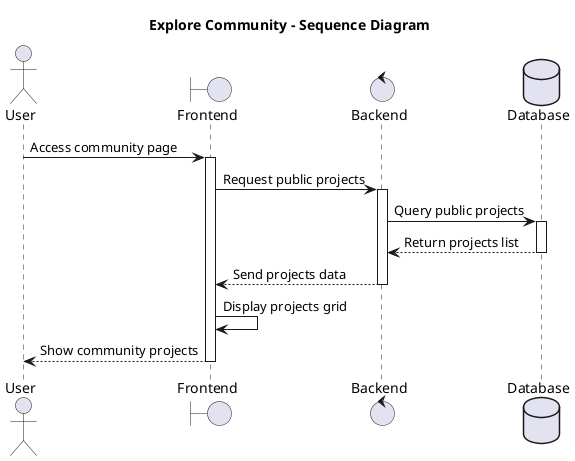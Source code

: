 @startuml
title Explore Community - Sequence Diagram

actor User
boundary Frontend
control Backend
database Database

User -> Frontend: Access community page
activate Frontend

Frontend -> Backend: Request public projects
activate Backend

Backend -> Database: Query public projects
activate Database
Database --> Backend: Return projects list
deactivate Database

Backend --> Frontend: Send projects data
deactivate Backend

Frontend -> Frontend: Display projects grid
Frontend --> User: Show community projects
deactivate Frontend

@enduml